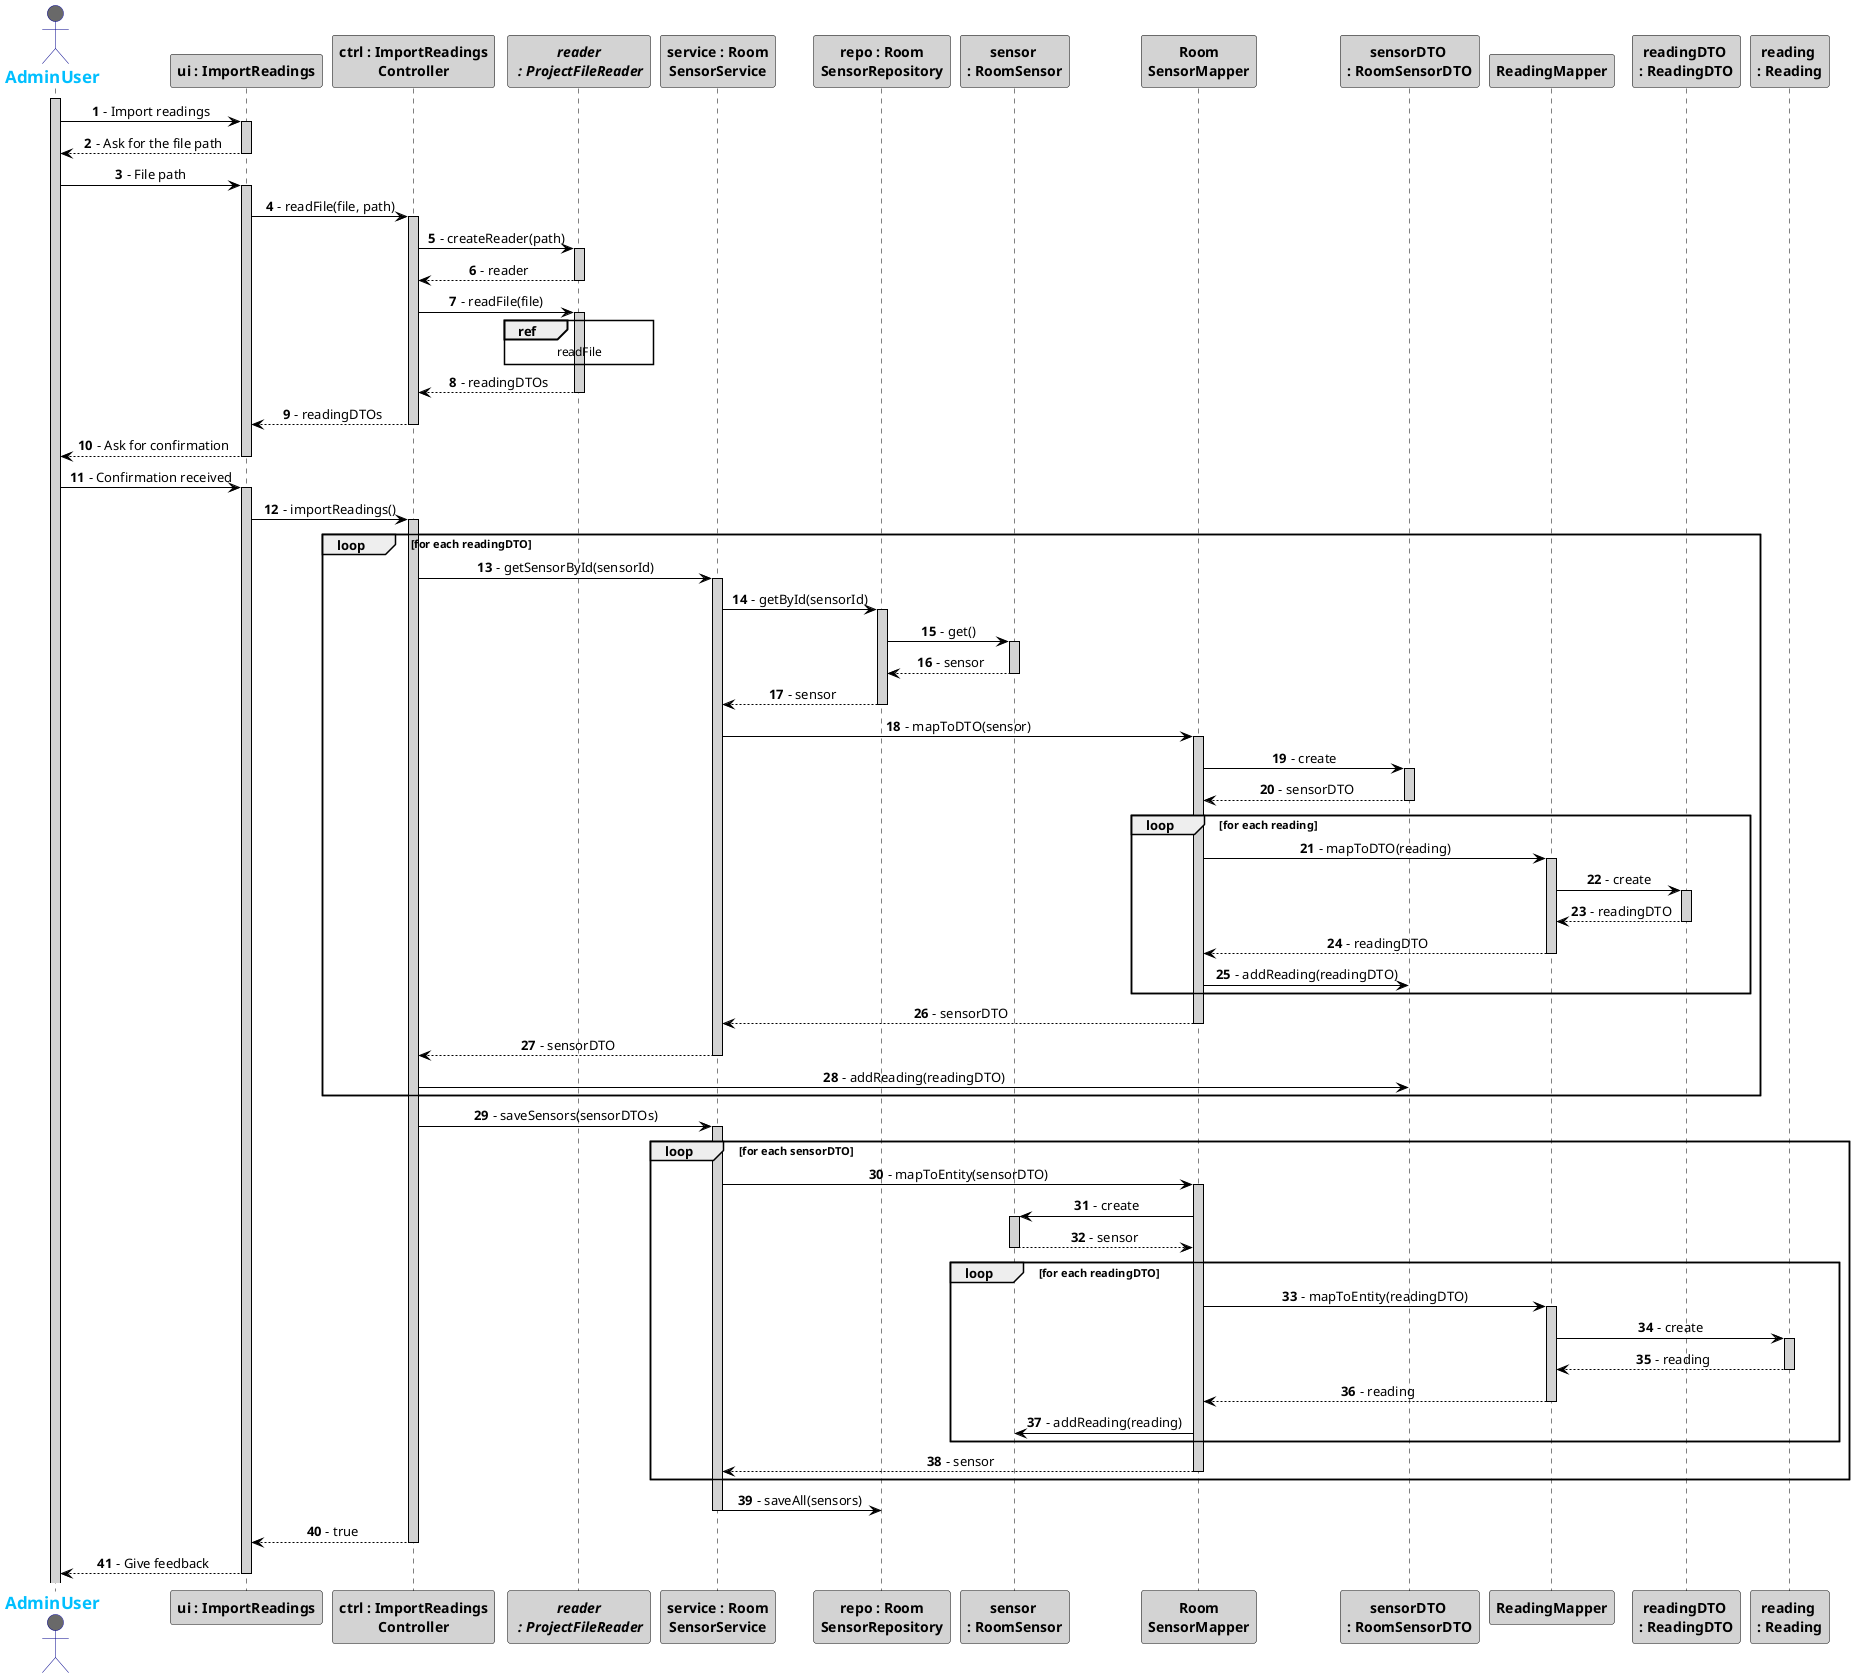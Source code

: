 @startuml
skinparam sequenceMessageAlign center
skinparam sequence {
	ArrowColor Black
	ActorBorderColor DarkBlue
	LifeLineBorderColor black
	LifeLineBackgroundColor LightGrey

	ParticipantBorderColor Black
	ParticipantBackgroundColor LightGrey
	ParticipantFontStyle Bold

	ActorBackgroundColor DimGrey
	ActorFontColor DeepSkyBlue
	ActorFontStyle Bold
	ActorFontSize 17
	ActorFontName Aapex
}

autonumber
actor AdminUser
activate AdminUser
actor AdminUser

AdminUser -> "ui : ImportReadings": - Import readings
activate "ui : ImportReadings"
"ui : ImportReadings" --> AdminUser: - Ask for the file path
deactivate "ui : ImportReadings"
AdminUser -> "ui : ImportReadings": - File path
activate "ui : ImportReadings"
"ui : ImportReadings" -> "ctrl : ImportReadings\nController": - readFile(file, path)
activate "ctrl : ImportReadings\nController"
"ctrl : ImportReadings\nController" -> "//reader//\n //: ProjectFileReader//": - createReader(path)
activate "//reader//\n //: ProjectFileReader//"
"//reader//\n //: ProjectFileReader//" --> "ctrl : ImportReadings\nController": - reader
deactivate "//reader//\n //: ProjectFileReader//"
"ctrl : ImportReadings\nController" -> "//reader//\n //: ProjectFileReader//": - readFile(file)
activate "//reader//\n //: ProjectFileReader//"
ref over "//reader//\n //: ProjectFileReader//"
readFile
end
"//reader//\n //: ProjectFileReader//" --> "ctrl : ImportReadings\nController":  - readingDTOs
deactivate "//reader//\n //: ProjectFileReader//"
"ctrl : ImportReadings\nController" --> "ui : ImportReadings": - readingDTOs
deactivate "ctrl : ImportReadings\nController"
"ui : ImportReadings" --> AdminUser: - Ask for confirmation
deactivate "ui : ImportReadings"
AdminUser -> "ui : ImportReadings": - Confirmation received
activate "ui : ImportReadings"
"ui : ImportReadings" -> "ctrl : ImportReadings\nController": - importReadings()
activate "ctrl : ImportReadings\nController"
loop for each readingDTO
"ctrl : ImportReadings\nController" -> "service : Room\nSensorService": - getSensorById(sensorId)
activate "service : Room\nSensorService"
"service : Room\nSensorService" -> "repo : Room\nSensorRepository": - getById(sensorId)
activate "repo : Room\nSensorRepository"
"repo : Room\nSensorRepository" -> "sensor \n: RoomSensor": - get()
activate "sensor \n: RoomSensor"
"repo : Room\nSensorRepository" <-- "sensor \n: RoomSensor": - sensor
deactivate "sensor \n: RoomSensor"
"service : Room\nSensorService" <-- "repo : Room\nSensorRepository": - sensor
deactivate "repo : Room\nSensorRepository"
"service : Room\nSensorService" -> "Room\nSensorMapper": - mapToDTO(sensor)
activate "Room\nSensorMapper"
"Room\nSensorMapper" -> "sensorDTO \n: RoomSensorDTO": - create
activate "sensorDTO \n: RoomSensorDTO"
"Room\nSensorMapper" <-- "sensorDTO \n: RoomSensorDTO": - sensorDTO
deactivate "sensorDTO \n: RoomSensorDTO"
loop for each reading
"Room\nSensorMapper" -> ReadingMapper: - mapToDTO(reading)
activate ReadingMapper
ReadingMapper -> "readingDTO \n: ReadingDTO": - create
activate "readingDTO \n: ReadingDTO"
ReadingMapper <-- "readingDTO \n: ReadingDTO": - readingDTO
deactivate "readingDTO \n: ReadingDTO"
"Room\nSensorMapper" <-- ReadingMapper: - readingDTO
deactivate ReadingMapper
"Room\nSensorMapper" -> "sensorDTO \n: RoomSensorDTO": - addReading(readingDTO)
end loop
"service : Room\nSensorService" <-- "Room\nSensorMapper": - sensorDTO
deactivate "Room\nSensorMapper"
"ctrl : ImportReadings\nController" <-- "service : Room\nSensorService": - sensorDTO
deactivate "service : Room\nSensorService"
"ctrl : ImportReadings\nController" -> "sensorDTO \n: RoomSensorDTO": - addReading(readingDTO)
end loop
"ctrl : ImportReadings\nController" -> "service : Room\nSensorService": - saveSensors(sensorDTOs)
activate "service : Room\nSensorService"
loop for each sensorDTO
"service : Room\nSensorService" -> "Room\nSensorMapper": - mapToEntity(sensorDTO)
activate "Room\nSensorMapper"
"Room\nSensorMapper" -> "sensor \n: RoomSensor": - create
activate "sensor \n: RoomSensor"
"Room\nSensorMapper" <-- "sensor \n: RoomSensor": - sensor
deactivate "sensor \n: RoomSensor"
loop for each readingDTO
"Room\nSensorMapper" -> ReadingMapper: - mapToEntity(readingDTO)
activate ReadingMapper
ReadingMapper -> "reading \n: Reading": - create
activate "reading \n: Reading"
ReadingMapper <-- "reading \n: Reading": - reading
deactivate "reading \n: Reading"
"Room\nSensorMapper" <-- ReadingMapper: - reading
deactivate ReadingMapper
"Room\nSensorMapper" -> "sensor \n: RoomSensor": - addReading(reading)
end loop
"service : Room\nSensorService" <-- "Room\nSensorMapper": - sensor
deactivate "Room\nSensorMapper"
end loop
"service : Room\nSensorService" -> "repo : Room\nSensorRepository": - saveAll(sensors)
deactivate "service : Room\nSensorService"
"ctrl : ImportReadings\nController" --> "ui : ImportReadings": - true
deactivate "ctrl : ImportReadings\nController"
"ui : ImportReadings" --> AdminUser: - Give feedback
deactivate "ui : ImportReadings"

@enduml
